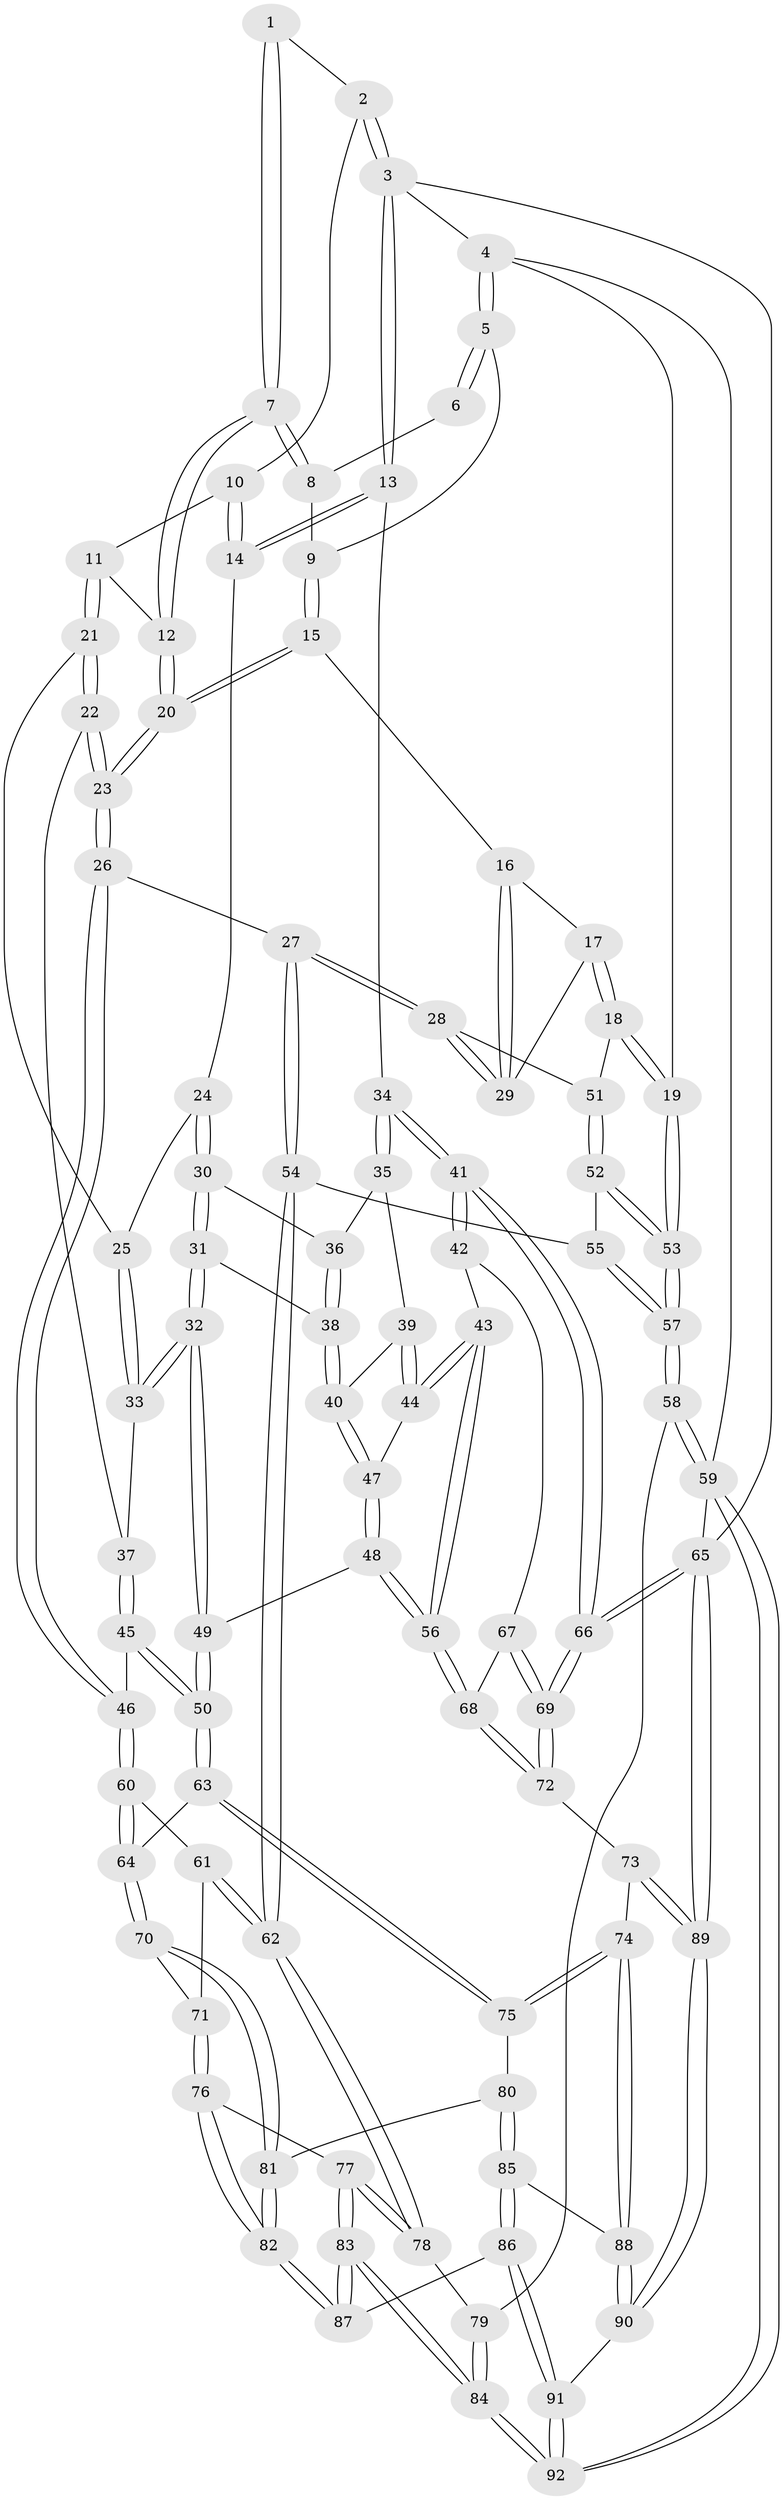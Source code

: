// coarse degree distribution, {4: 0.3076923076923077, 2: 0.046153846153846156, 3: 0.6461538461538462}
// Generated by graph-tools (version 1.1) at 2025/38/03/04/25 23:38:21]
// undirected, 92 vertices, 227 edges
graph export_dot {
  node [color=gray90,style=filled];
  1 [pos="+0.329464839643146+0"];
  2 [pos="+0.6579385395835881+0"];
  3 [pos="+1+0"];
  4 [pos="+0+0"];
  5 [pos="+0.10714080970255253+0"];
  6 [pos="+0.29308749764965075+0"];
  7 [pos="+0.4095238635332445+0.09703460764899893"];
  8 [pos="+0.33423141945396734+0.03039119485469539"];
  9 [pos="+0.2766239422912664+0.08118405141160004"];
  10 [pos="+0.6565301908951577+0"];
  11 [pos="+0.50983842401218+0.10814090193597418"];
  12 [pos="+0.4246445827457749+0.12417152263223144"];
  13 [pos="+1+0.06841210720242426"];
  14 [pos="+0.7749587876116829+0.10840835525906836"];
  15 [pos="+0.27653516179054016+0.13036802911985218"];
  16 [pos="+0.2258784913276759+0.15243399909110328"];
  17 [pos="+0+0.07858754803267202"];
  18 [pos="+0+0.03544176953715676"];
  19 [pos="+0+0.027429024714655196"];
  20 [pos="+0.3823055227550104+0.1569552701842659"];
  21 [pos="+0.5547578803783879+0.18752311476473038"];
  22 [pos="+0.5645446528065629+0.23456586012375633"];
  23 [pos="+0.3659524768140094+0.3496368337086775"];
  24 [pos="+0.7736313610739403+0.11579775247834999"];
  25 [pos="+0.7576022406311257+0.12969699684100577"];
  26 [pos="+0.36542253631562865+0.3507412790326764"];
  27 [pos="+0.290444852388661+0.3734050968751443"];
  28 [pos="+0.26419686814649024+0.35950468307063554"];
  29 [pos="+0.2609056450929862+0.35425877650244303"];
  30 [pos="+0.816700759164772+0.21087431496912332"];
  31 [pos="+0.7278298597227926+0.30669539308220173"];
  32 [pos="+0.6650272647079623+0.30033926779913267"];
  33 [pos="+0.6525750211671366+0.28742261910359546"];
  34 [pos="+1+0.24283474610601996"];
  35 [pos="+0.8874777451393383+0.27148155850780203"];
  36 [pos="+0.8558885718654132+0.2474387642960168"];
  37 [pos="+0.6018609977930317+0.2737241804312386"];
  38 [pos="+0.7536413220474568+0.32639772878603257"];
  39 [pos="+0.8787983762525058+0.28731500689223277"];
  40 [pos="+0.7848302980798784+0.3594838636417146"];
  41 [pos="+1+0.415467142110479"];
  42 [pos="+1+0.4482420628084929"];
  43 [pos="+0.9616738038468812+0.46207650244139037"];
  44 [pos="+0.8741623020524657+0.4213904747003192"];
  45 [pos="+0.5130920025092394+0.44218838083841483"];
  46 [pos="+0.466432054032029+0.4292760668789849"];
  47 [pos="+0.7888321864800356+0.42865120096978354"];
  48 [pos="+0.6901517111465373+0.5351323780396786"];
  49 [pos="+0.6739794323379229+0.5357124777753978"];
  50 [pos="+0.6356682614125811+0.5511929168895376"];
  51 [pos="+0.10323236479007263+0.4022253067395646"];
  52 [pos="+0.08274508403841492+0.4660219878524264"];
  53 [pos="+0+0.5613042626790674"];
  54 [pos="+0.25041638522096554+0.5820248667213399"];
  55 [pos="+0.1598814440101761+0.5567735117690444"];
  56 [pos="+0.8171665356491791+0.6030023521486079"];
  57 [pos="+0+0.7349289394036064"];
  58 [pos="+0+0.7492774589361516"];
  59 [pos="+0+1"];
  60 [pos="+0.38385622396476965+0.5862832818119902"];
  61 [pos="+0.3674249719301092+0.5927986668464129"];
  62 [pos="+0.26145122408557203+0.603691671129233"];
  63 [pos="+0.6217543662268948+0.5768095475077485"];
  64 [pos="+0.5659933053120086+0.6196498643891314"];
  65 [pos="+1+1"];
  66 [pos="+1+0.7572128850755795"];
  67 [pos="+0.936025899094097+0.6057213106261726"];
  68 [pos="+0.8267301338868707+0.6176041274773485"];
  69 [pos="+1+0.7455248918067873"];
  70 [pos="+0.5453196649707701+0.6576371504581673"];
  71 [pos="+0.43028266409799565+0.6858681144785156"];
  72 [pos="+0.8651477395088963+0.7536007400768139"];
  73 [pos="+0.8152599102581345+0.8180531851357444"];
  74 [pos="+0.7913999308819608+0.8201518046869648"];
  75 [pos="+0.6857755103265355+0.7521093955266697"];
  76 [pos="+0.3549747199368044+0.8034036057182488"];
  77 [pos="+0.3067946957337797+0.7962628266024236"];
  78 [pos="+0.24627245051326752+0.71257029127468"];
  79 [pos="+0.15796153704434937+0.7362266654303502"];
  80 [pos="+0.587107517426113+0.8143734676870559"];
  81 [pos="+0.5438053501163417+0.6652636384765355"];
  82 [pos="+0.42719175319419805+0.8341742007989047"];
  83 [pos="+0.18262783444201816+1"];
  84 [pos="+0.09188168044505299+1"];
  85 [pos="+0.5636795324387883+0.8697434690372178"];
  86 [pos="+0.4978978734399077+0.9054324679405624"];
  87 [pos="+0.49149372465072333+0.90114963917268"];
  88 [pos="+0.6945411461420424+0.8987894395346359"];
  89 [pos="+1+1"];
  90 [pos="+0.7030308036575076+1"];
  91 [pos="+0.5393020737448262+1"];
  92 [pos="+0+1"];
  1 -- 2;
  1 -- 7;
  1 -- 7;
  2 -- 3;
  2 -- 3;
  2 -- 10;
  3 -- 4;
  3 -- 13;
  3 -- 13;
  3 -- 65;
  4 -- 5;
  4 -- 5;
  4 -- 19;
  4 -- 59;
  5 -- 6;
  5 -- 6;
  5 -- 9;
  6 -- 8;
  7 -- 8;
  7 -- 8;
  7 -- 12;
  7 -- 12;
  8 -- 9;
  9 -- 15;
  9 -- 15;
  10 -- 11;
  10 -- 14;
  10 -- 14;
  11 -- 12;
  11 -- 21;
  11 -- 21;
  12 -- 20;
  12 -- 20;
  13 -- 14;
  13 -- 14;
  13 -- 34;
  14 -- 24;
  15 -- 16;
  15 -- 20;
  15 -- 20;
  16 -- 17;
  16 -- 29;
  16 -- 29;
  17 -- 18;
  17 -- 18;
  17 -- 29;
  18 -- 19;
  18 -- 19;
  18 -- 51;
  19 -- 53;
  19 -- 53;
  20 -- 23;
  20 -- 23;
  21 -- 22;
  21 -- 22;
  21 -- 25;
  22 -- 23;
  22 -- 23;
  22 -- 37;
  23 -- 26;
  23 -- 26;
  24 -- 25;
  24 -- 30;
  24 -- 30;
  25 -- 33;
  25 -- 33;
  26 -- 27;
  26 -- 46;
  26 -- 46;
  27 -- 28;
  27 -- 28;
  27 -- 54;
  27 -- 54;
  28 -- 29;
  28 -- 29;
  28 -- 51;
  30 -- 31;
  30 -- 31;
  30 -- 36;
  31 -- 32;
  31 -- 32;
  31 -- 38;
  32 -- 33;
  32 -- 33;
  32 -- 49;
  32 -- 49;
  33 -- 37;
  34 -- 35;
  34 -- 35;
  34 -- 41;
  34 -- 41;
  35 -- 36;
  35 -- 39;
  36 -- 38;
  36 -- 38;
  37 -- 45;
  37 -- 45;
  38 -- 40;
  38 -- 40;
  39 -- 40;
  39 -- 44;
  39 -- 44;
  40 -- 47;
  40 -- 47;
  41 -- 42;
  41 -- 42;
  41 -- 66;
  41 -- 66;
  42 -- 43;
  42 -- 67;
  43 -- 44;
  43 -- 44;
  43 -- 56;
  43 -- 56;
  44 -- 47;
  45 -- 46;
  45 -- 50;
  45 -- 50;
  46 -- 60;
  46 -- 60;
  47 -- 48;
  47 -- 48;
  48 -- 49;
  48 -- 56;
  48 -- 56;
  49 -- 50;
  49 -- 50;
  50 -- 63;
  50 -- 63;
  51 -- 52;
  51 -- 52;
  52 -- 53;
  52 -- 53;
  52 -- 55;
  53 -- 57;
  53 -- 57;
  54 -- 55;
  54 -- 62;
  54 -- 62;
  55 -- 57;
  55 -- 57;
  56 -- 68;
  56 -- 68;
  57 -- 58;
  57 -- 58;
  58 -- 59;
  58 -- 59;
  58 -- 79;
  59 -- 92;
  59 -- 92;
  59 -- 65;
  60 -- 61;
  60 -- 64;
  60 -- 64;
  61 -- 62;
  61 -- 62;
  61 -- 71;
  62 -- 78;
  62 -- 78;
  63 -- 64;
  63 -- 75;
  63 -- 75;
  64 -- 70;
  64 -- 70;
  65 -- 66;
  65 -- 66;
  65 -- 89;
  65 -- 89;
  66 -- 69;
  66 -- 69;
  67 -- 68;
  67 -- 69;
  67 -- 69;
  68 -- 72;
  68 -- 72;
  69 -- 72;
  69 -- 72;
  70 -- 71;
  70 -- 81;
  70 -- 81;
  71 -- 76;
  71 -- 76;
  72 -- 73;
  73 -- 74;
  73 -- 89;
  73 -- 89;
  74 -- 75;
  74 -- 75;
  74 -- 88;
  74 -- 88;
  75 -- 80;
  76 -- 77;
  76 -- 82;
  76 -- 82;
  77 -- 78;
  77 -- 78;
  77 -- 83;
  77 -- 83;
  78 -- 79;
  79 -- 84;
  79 -- 84;
  80 -- 81;
  80 -- 85;
  80 -- 85;
  81 -- 82;
  81 -- 82;
  82 -- 87;
  82 -- 87;
  83 -- 84;
  83 -- 84;
  83 -- 87;
  83 -- 87;
  84 -- 92;
  84 -- 92;
  85 -- 86;
  85 -- 86;
  85 -- 88;
  86 -- 87;
  86 -- 91;
  86 -- 91;
  88 -- 90;
  88 -- 90;
  89 -- 90;
  89 -- 90;
  90 -- 91;
  91 -- 92;
  91 -- 92;
}
